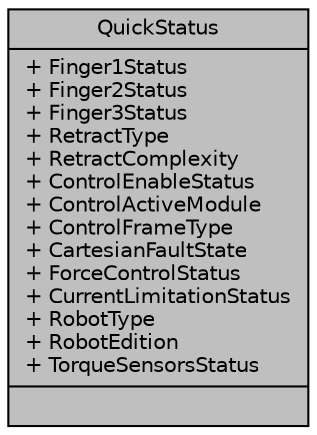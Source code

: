 digraph "QuickStatus"
{
  edge [fontname="Helvetica",fontsize="10",labelfontname="Helvetica",labelfontsize="10"];
  node [fontname="Helvetica",fontsize="10",shape=record];
  Node1 [label="{QuickStatus\n|+ Finger1Status\l+ Finger2Status\l+ Finger3Status\l+ RetractType\l+ RetractComplexity\l+ ControlEnableStatus\l+ ControlActiveModule\l+ ControlFrameType\l+ CartesianFaultState\l+ ForceControlStatus\l+ CurrentLimitationStatus\l+ RobotType\l+ RobotEdition\l+ TorqueSensorsStatus\l|}",height=0.2,width=0.4,color="black", fillcolor="grey75", style="filled", fontcolor="black"];
}
